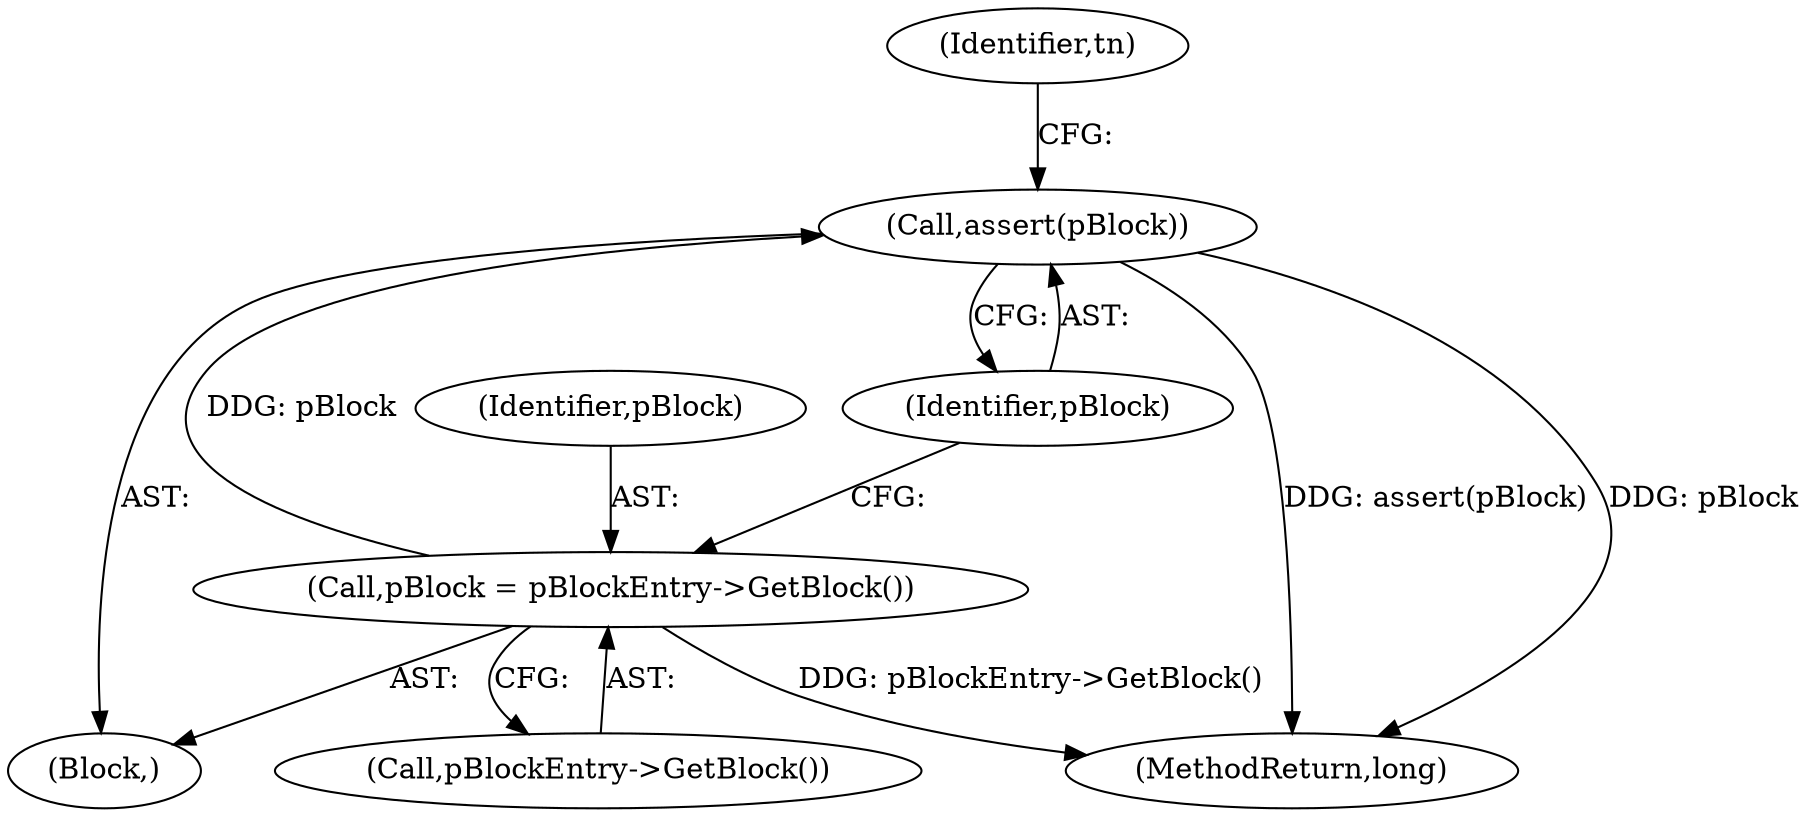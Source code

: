 digraph "0_Android_cc274e2abe8b2a6698a5c47d8aa4bb45f1f9538d_17@API" {
"1000169" [label="(Call,assert(pBlock))"];
"1000166" [label="(Call,pBlock = pBlockEntry->GetBlock())"];
"1000167" [label="(Identifier,pBlock)"];
"1000166" [label="(Call,pBlock = pBlockEntry->GetBlock())"];
"1000168" [label="(Call,pBlockEntry->GetBlock())"];
"1000169" [label="(Call,assert(pBlock))"];
"1000173" [label="(Identifier,tn)"];
"1000165" [label="(Block,)"];
"1000222" [label="(MethodReturn,long)"];
"1000170" [label="(Identifier,pBlock)"];
"1000169" -> "1000165"  [label="AST: "];
"1000169" -> "1000170"  [label="CFG: "];
"1000170" -> "1000169"  [label="AST: "];
"1000173" -> "1000169"  [label="CFG: "];
"1000169" -> "1000222"  [label="DDG: assert(pBlock)"];
"1000169" -> "1000222"  [label="DDG: pBlock"];
"1000166" -> "1000169"  [label="DDG: pBlock"];
"1000166" -> "1000165"  [label="AST: "];
"1000166" -> "1000168"  [label="CFG: "];
"1000167" -> "1000166"  [label="AST: "];
"1000168" -> "1000166"  [label="AST: "];
"1000170" -> "1000166"  [label="CFG: "];
"1000166" -> "1000222"  [label="DDG: pBlockEntry->GetBlock()"];
}
